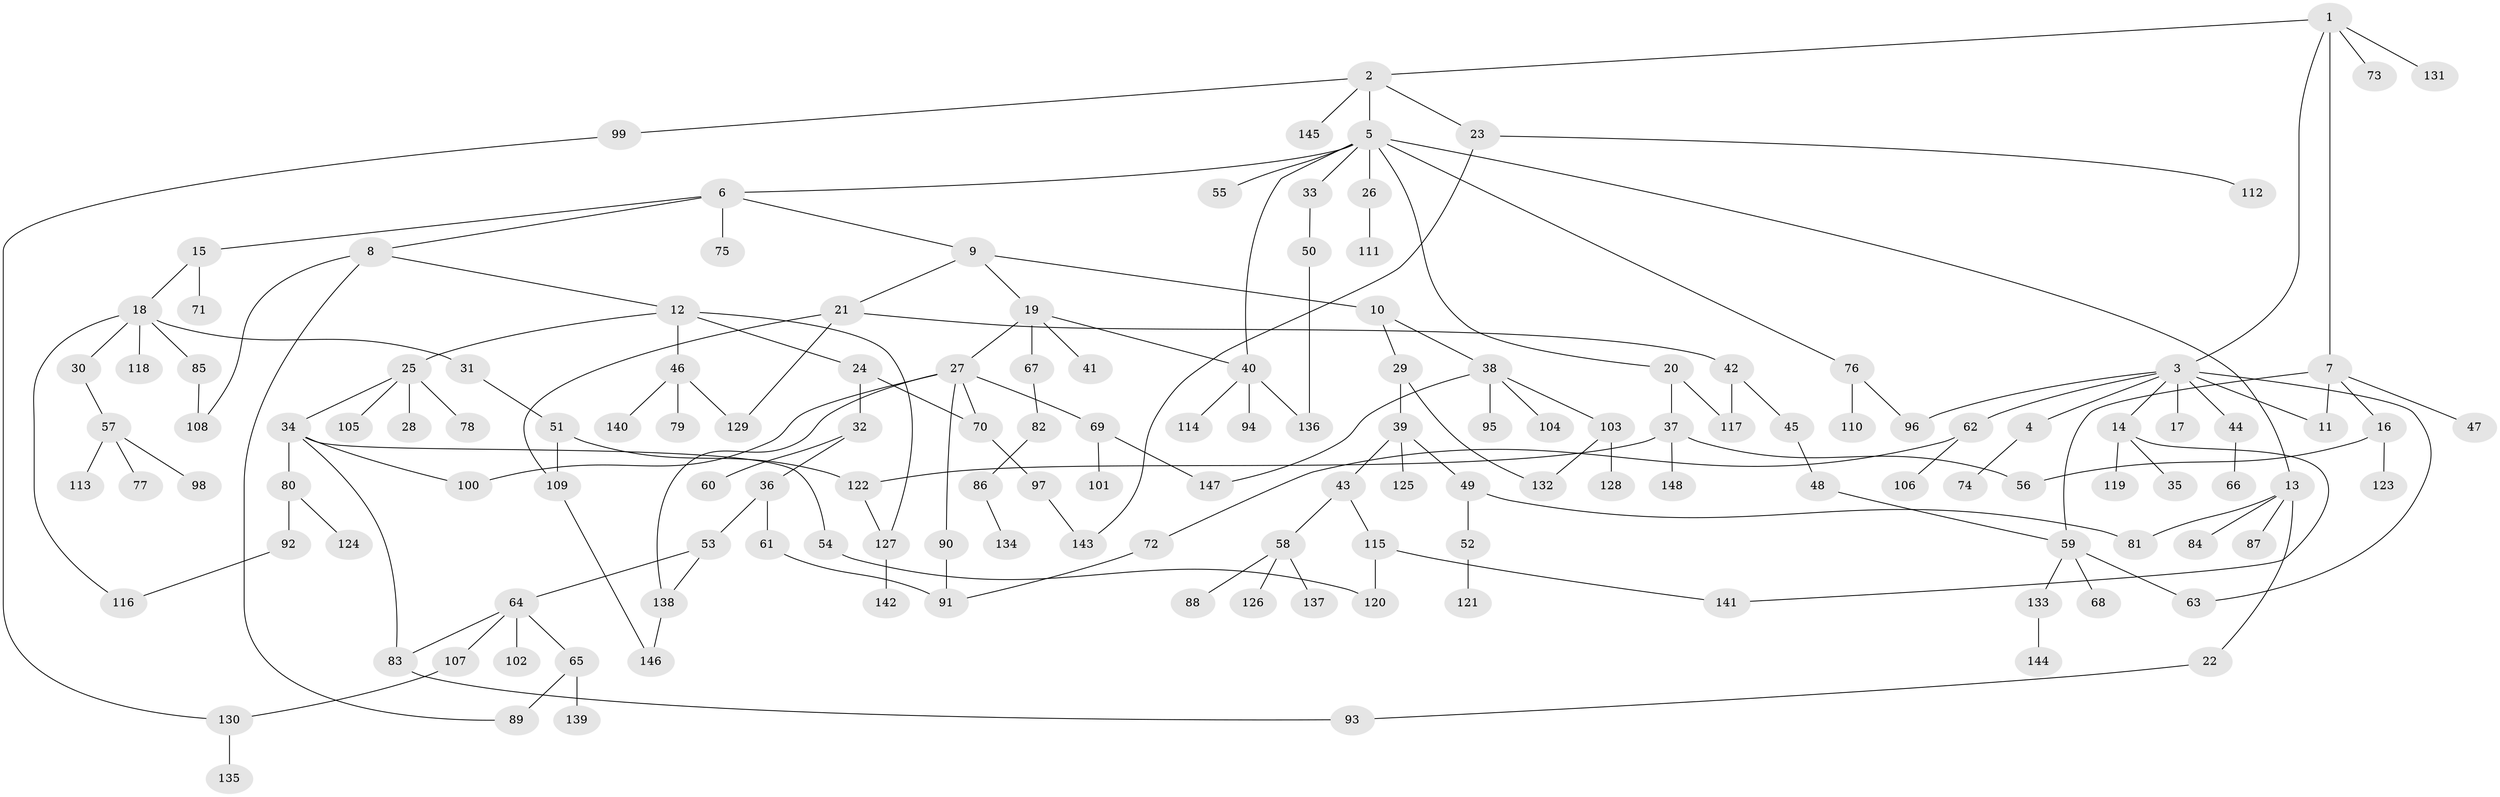 // coarse degree distribution, {4: 0.1, 6: 0.03, 10: 0.01, 1: 0.34, 9: 0.01, 5: 0.07, 2: 0.24, 3: 0.19, 7: 0.01}
// Generated by graph-tools (version 1.1) at 2025/51/02/27/25 19:51:39]
// undirected, 148 vertices, 177 edges
graph export_dot {
graph [start="1"]
  node [color=gray90,style=filled];
  1;
  2;
  3;
  4;
  5;
  6;
  7;
  8;
  9;
  10;
  11;
  12;
  13;
  14;
  15;
  16;
  17;
  18;
  19;
  20;
  21;
  22;
  23;
  24;
  25;
  26;
  27;
  28;
  29;
  30;
  31;
  32;
  33;
  34;
  35;
  36;
  37;
  38;
  39;
  40;
  41;
  42;
  43;
  44;
  45;
  46;
  47;
  48;
  49;
  50;
  51;
  52;
  53;
  54;
  55;
  56;
  57;
  58;
  59;
  60;
  61;
  62;
  63;
  64;
  65;
  66;
  67;
  68;
  69;
  70;
  71;
  72;
  73;
  74;
  75;
  76;
  77;
  78;
  79;
  80;
  81;
  82;
  83;
  84;
  85;
  86;
  87;
  88;
  89;
  90;
  91;
  92;
  93;
  94;
  95;
  96;
  97;
  98;
  99;
  100;
  101;
  102;
  103;
  104;
  105;
  106;
  107;
  108;
  109;
  110;
  111;
  112;
  113;
  114;
  115;
  116;
  117;
  118;
  119;
  120;
  121;
  122;
  123;
  124;
  125;
  126;
  127;
  128;
  129;
  130;
  131;
  132;
  133;
  134;
  135;
  136;
  137;
  138;
  139;
  140;
  141;
  142;
  143;
  144;
  145;
  146;
  147;
  148;
  1 -- 2;
  1 -- 3;
  1 -- 7;
  1 -- 73;
  1 -- 131;
  2 -- 5;
  2 -- 23;
  2 -- 99;
  2 -- 145;
  3 -- 4;
  3 -- 14;
  3 -- 17;
  3 -- 44;
  3 -- 62;
  3 -- 11;
  3 -- 63;
  3 -- 96;
  4 -- 74;
  5 -- 6;
  5 -- 13;
  5 -- 20;
  5 -- 26;
  5 -- 33;
  5 -- 55;
  5 -- 76;
  5 -- 40;
  6 -- 8;
  6 -- 9;
  6 -- 15;
  6 -- 75;
  7 -- 11;
  7 -- 16;
  7 -- 47;
  7 -- 59;
  8 -- 12;
  8 -- 89;
  8 -- 108;
  9 -- 10;
  9 -- 19;
  9 -- 21;
  10 -- 29;
  10 -- 38;
  12 -- 24;
  12 -- 25;
  12 -- 46;
  12 -- 127;
  13 -- 22;
  13 -- 81;
  13 -- 84;
  13 -- 87;
  14 -- 35;
  14 -- 119;
  14 -- 141;
  15 -- 18;
  15 -- 71;
  16 -- 56;
  16 -- 123;
  18 -- 30;
  18 -- 31;
  18 -- 85;
  18 -- 118;
  18 -- 116;
  19 -- 27;
  19 -- 40;
  19 -- 41;
  19 -- 67;
  20 -- 37;
  20 -- 117;
  21 -- 42;
  21 -- 129;
  21 -- 109;
  22 -- 93;
  23 -- 112;
  23 -- 143;
  24 -- 32;
  24 -- 70;
  25 -- 28;
  25 -- 34;
  25 -- 78;
  25 -- 105;
  26 -- 111;
  27 -- 69;
  27 -- 70;
  27 -- 90;
  27 -- 100;
  27 -- 138;
  29 -- 39;
  29 -- 132;
  30 -- 57;
  31 -- 51;
  32 -- 36;
  32 -- 60;
  33 -- 50;
  34 -- 54;
  34 -- 80;
  34 -- 100;
  34 -- 83;
  36 -- 53;
  36 -- 61;
  37 -- 148;
  37 -- 56;
  37 -- 122;
  38 -- 95;
  38 -- 103;
  38 -- 104;
  38 -- 147;
  39 -- 43;
  39 -- 49;
  39 -- 125;
  40 -- 94;
  40 -- 114;
  40 -- 136;
  42 -- 45;
  42 -- 117;
  43 -- 58;
  43 -- 115;
  44 -- 66;
  45 -- 48;
  46 -- 79;
  46 -- 140;
  46 -- 129;
  48 -- 59;
  49 -- 52;
  49 -- 81;
  50 -- 136;
  51 -- 109;
  51 -- 122;
  52 -- 121;
  53 -- 64;
  53 -- 138;
  54 -- 120;
  57 -- 77;
  57 -- 98;
  57 -- 113;
  58 -- 88;
  58 -- 126;
  58 -- 137;
  59 -- 63;
  59 -- 68;
  59 -- 133;
  61 -- 91;
  62 -- 72;
  62 -- 106;
  64 -- 65;
  64 -- 83;
  64 -- 102;
  64 -- 107;
  65 -- 139;
  65 -- 89;
  67 -- 82;
  69 -- 101;
  69 -- 147;
  70 -- 97;
  72 -- 91;
  76 -- 96;
  76 -- 110;
  80 -- 92;
  80 -- 124;
  82 -- 86;
  83 -- 93;
  85 -- 108;
  86 -- 134;
  90 -- 91;
  92 -- 116;
  97 -- 143;
  99 -- 130;
  103 -- 128;
  103 -- 132;
  107 -- 130;
  109 -- 146;
  115 -- 141;
  115 -- 120;
  122 -- 127;
  127 -- 142;
  130 -- 135;
  133 -- 144;
  138 -- 146;
}
